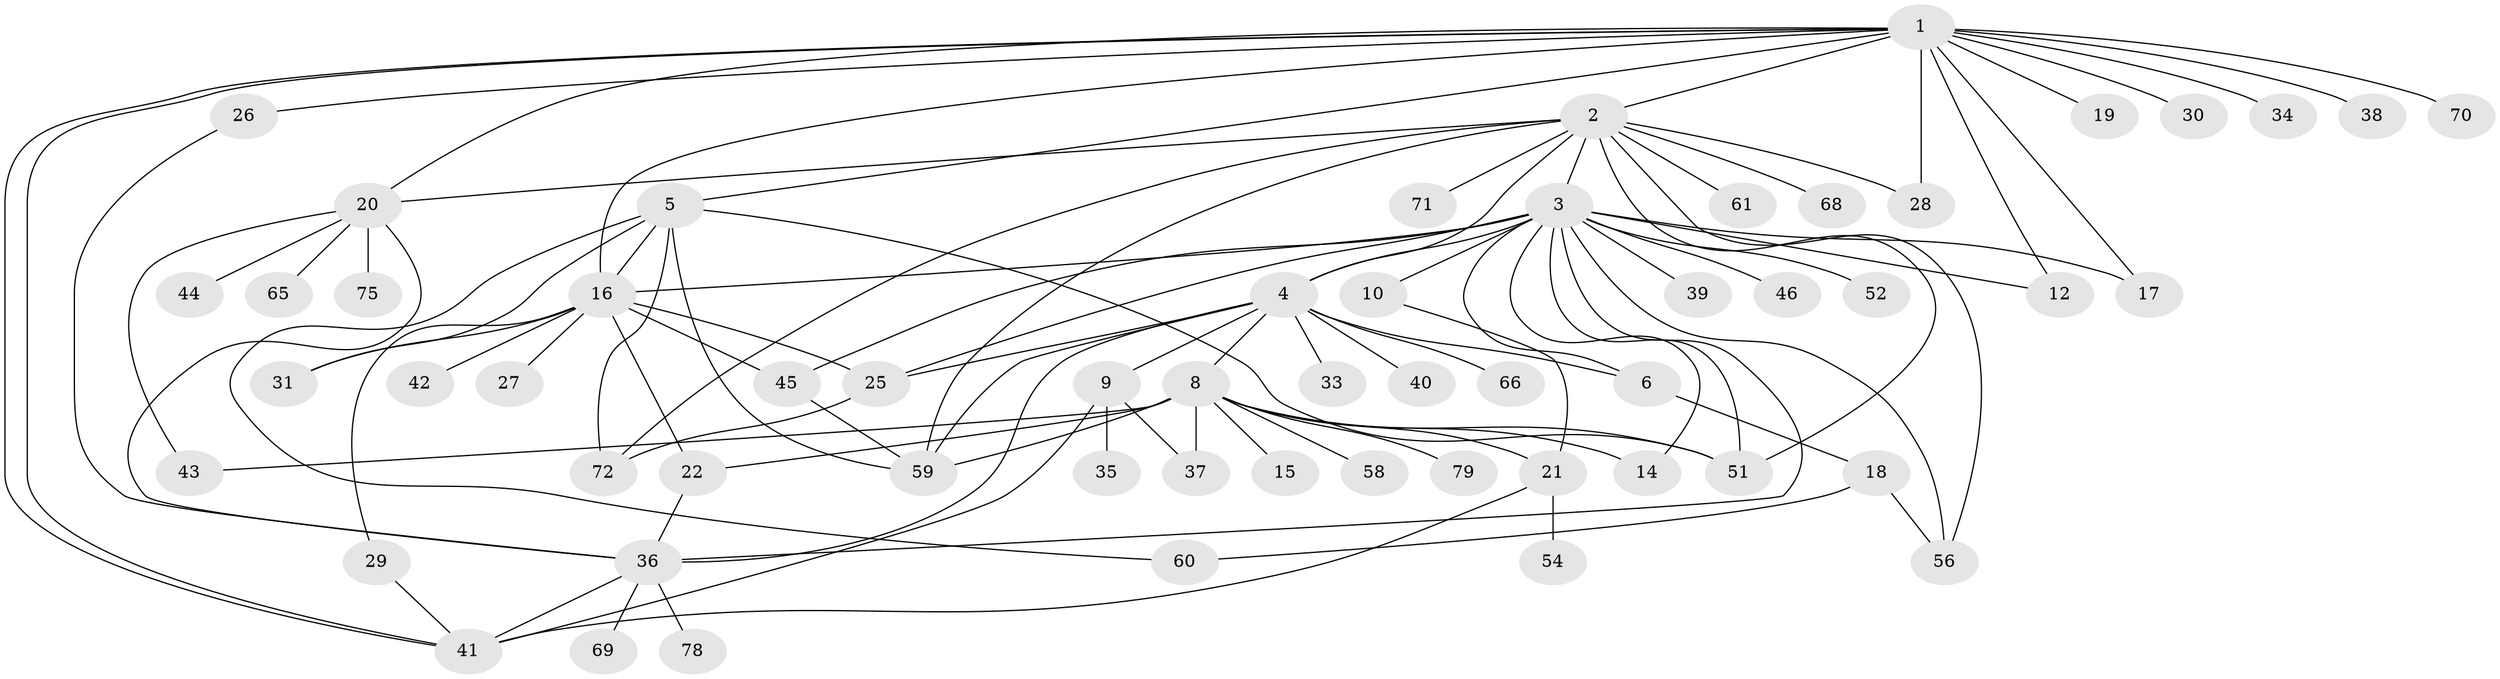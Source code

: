 // original degree distribution, {13: 0.02531645569620253, 10: 0.02531645569620253, 3: 0.16455696202531644, 4: 0.06329113924050633, 12: 0.012658227848101266, 2: 0.20253164556962025, 8: 0.02531645569620253, 6: 0.0379746835443038, 1: 0.3924050632911392, 7: 0.02531645569620253, 9: 0.012658227848101266, 5: 0.012658227848101266}
// Generated by graph-tools (version 1.1) at 2025/41/03/06/25 10:41:47]
// undirected, 58 vertices, 95 edges
graph export_dot {
graph [start="1"]
  node [color=gray90,style=filled];
  1 [super="+13"];
  2 [super="+7"];
  3 [super="+11"];
  4 [super="+63"];
  5 [super="+49"];
  6;
  8 [super="+50"];
  9 [super="+32"];
  10;
  12 [super="+57"];
  14;
  15;
  16 [super="+24"];
  17;
  18;
  19;
  20 [super="+47"];
  21 [super="+23"];
  22 [super="+67"];
  25 [super="+62"];
  26;
  27;
  28;
  29 [super="+73"];
  30;
  31;
  33;
  34;
  35;
  36 [super="+74"];
  37 [super="+64"];
  38;
  39 [super="+48"];
  40;
  41;
  42;
  43 [super="+76"];
  44;
  45 [super="+53"];
  46;
  51 [super="+55"];
  52;
  54;
  56;
  58;
  59 [super="+77"];
  60;
  61;
  65;
  66;
  68;
  69;
  70;
  71;
  72;
  75;
  78;
  79;
  1 -- 2;
  1 -- 5;
  1 -- 12 [weight=2];
  1 -- 16 [weight=2];
  1 -- 17;
  1 -- 19;
  1 -- 20;
  1 -- 30;
  1 -- 41;
  1 -- 41;
  1 -- 34;
  1 -- 70;
  1 -- 38;
  1 -- 26;
  1 -- 28;
  2 -- 3;
  2 -- 4;
  2 -- 20;
  2 -- 28;
  2 -- 51;
  2 -- 71;
  2 -- 72;
  2 -- 56;
  2 -- 68;
  2 -- 61;
  2 -- 59;
  3 -- 10;
  3 -- 12 [weight=2];
  3 -- 14;
  3 -- 16;
  3 -- 17;
  3 -- 36;
  3 -- 39;
  3 -- 46;
  3 -- 56;
  3 -- 4;
  3 -- 52;
  3 -- 6;
  3 -- 45;
  3 -- 25;
  3 -- 51;
  4 -- 6;
  4 -- 8;
  4 -- 9;
  4 -- 33;
  4 -- 40;
  4 -- 66;
  4 -- 25;
  4 -- 59;
  4 -- 36;
  5 -- 31;
  5 -- 16;
  5 -- 72;
  5 -- 59;
  5 -- 60;
  5 -- 51;
  6 -- 18;
  8 -- 14;
  8 -- 15;
  8 -- 21;
  8 -- 22;
  8 -- 51;
  8 -- 58;
  8 -- 79;
  8 -- 59;
  8 -- 43;
  8 -- 37;
  9 -- 37;
  9 -- 41;
  9 -- 35;
  10 -- 21;
  16 -- 25 [weight=2];
  16 -- 42;
  16 -- 29;
  16 -- 22;
  16 -- 27;
  16 -- 45;
  16 -- 31;
  18 -- 56;
  18 -- 60;
  20 -- 36;
  20 -- 43;
  20 -- 44;
  20 -- 65;
  20 -- 75;
  21 -- 54;
  21 -- 41;
  22 -- 36;
  25 -- 72;
  26 -- 36;
  29 -- 41;
  36 -- 41;
  36 -- 69;
  36 -- 78;
  45 -- 59;
}
